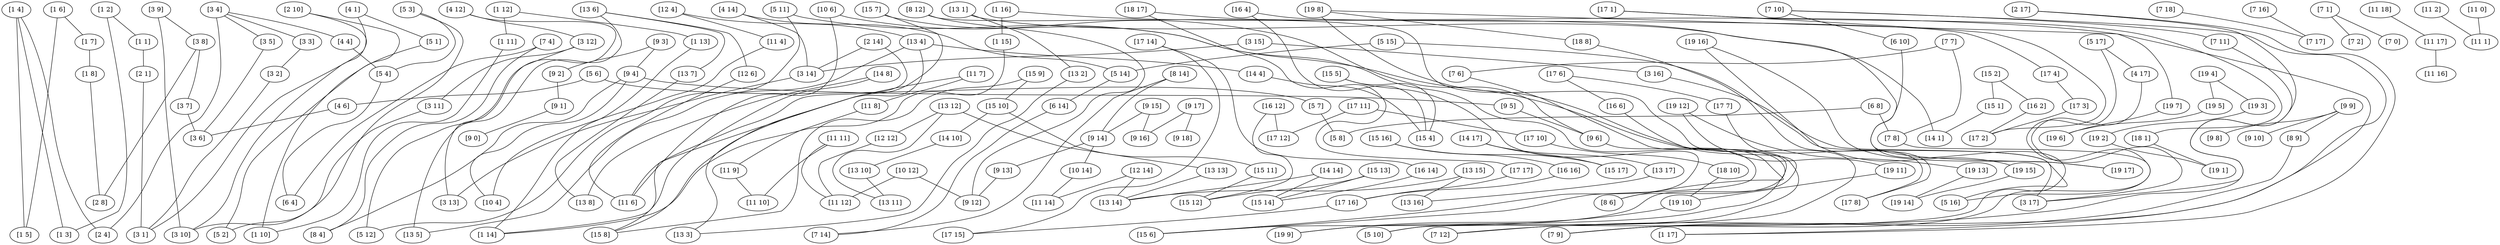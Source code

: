strict graph {


	"[1 12]" [ pos="12,19!",  weight=0 ];

	"[1 12]" -- "[1 11]" [  weight=0 ];

	"[1 12]" -- "[1 13]" [  weight=0 ];

	"[17 11]" [ pos="11,3!",  weight=0 ];

	"[17 11]" -- "[17 10]" [  weight=0 ];

	"[17 11]" -- "[17 12]" [  weight=0 ];

	"[3 4]" [ pos="4,17!",  weight=0 ];

	"[3 4]" -- "[3 3]" [  weight=0 ];

	"[3 4]" -- "[3 5]" [  weight=0 ];

	"[3 4]" -- "[4 4]" [  weight=0 ];

	"[3 4]" -- "[2 4]" [  weight=0 ];

	"[9 3]" [ pos="3,11!",  weight=0 ];

	"[9 3]" -- "[9 2]" [  weight=0 ];

	"[9 3]" -- "[9 4]" [  weight=0 ];

	"[17 10]" [ pos="10,3!",  weight=0 ];

	"[17 10]" -- "[17 11]" [  weight=0 ];

	"[17 10]" -- "[18 10]" [  weight=0 ];

	"[4 1]" [ pos="1,16!",  weight=0 ];

	"[4 1]" -- "[3 1]" [  weight=0 ];

	"[4 1]" -- "[5 1]" [  weight=0 ];

	"[4 4]" [ pos="4,16!",  weight=0 ];

	"[4 4]" -- "[3 4]" [  weight=0 ];

	"[4 4]" -- "[5 4]" [  weight=0 ];

	"[5 6]" [ pos="6,15!",  weight=0 ];

	"[5 6]" -- "[4 6]" [  weight=0 ];

	"[5 6]" -- "[5 7]" [  weight=0 ];

	"[11 7]" [ pos="7,9!",  weight=0 ];

	"[11 7]" -- "[11 8]" [  weight=0 ];

	"[11 7]" -- "[11 6]" [  weight=0 ];

	"[18 17]" [ pos="17,2!",  weight=0 ];

	"[18 17]" -- "[19 17]" [  weight=0 ];

	"[18 17]" -- "[17 17]" [  weight=0 ];

	"[9 4]" [ pos="4,11!",  weight=0 ];

	"[9 4]" -- "[10 4]" [  weight=0 ];

	"[9 4]" -- "[8 4]" [  weight=0 ];

	"[9 4]" -- "[9 3]" [  weight=0 ];

	"[9 4]" -- "[9 5]" [  weight=0 ];

	"[5 15]" [ pos="15,15!",  weight=0 ];

	"[5 15]" -- "[5 16]" [  weight=0 ];

	"[5 15]" -- "[5 14]" [  weight=0 ];

	"[2 10]" [ pos="10,18!",  weight=0 ];

	"[2 10]" -- "[1 10]" [  weight=0 ];

	"[2 10]" -- "[3 10]" [  weight=0 ];

	"[16 12]" [ pos="12,4!",  weight=0 ];

	"[16 12]" -- "[17 12]" [  weight=0 ];

	"[16 12]" -- "[15 12]" [  weight=0 ];

	"[5 11]" [ pos="11,15!",  weight=0 ];

	"[5 11]" -- "[5 10]" [  weight=0 ];

	"[5 11]" -- "[5 12]" [  weight=0 ];

	"[19 8]" [ pos="8,1!",  weight=0 ];

	"[19 8]" -- "[18 8]" [  weight=0 ];

	"[19 8]" -- "[19 7]" [  weight=0 ];

	"[19 8]" -- "[19 9]" [  weight=0 ];

	"[13 6]" [ pos="6,7!",  weight=0 ];

	"[13 6]" -- "[13 7]" [  weight=0 ];

	"[13 6]" -- "[12 6]" [  weight=0 ];

	"[13 6]" -- "[13 5]" [  weight=0 ];

	"[7 7]" [ pos="7,13!",  weight=0 ];

	"[7 7]" -- "[7 6]" [  weight=0 ];

	"[7 7]" -- "[7 8]" [  weight=0 ];

	"[19 12]" [ pos="12,1!",  weight=0 ];

	"[19 12]" -- "[19 11]" [  weight=0 ];

	"[19 12]" -- "[19 13]" [  weight=0 ];

	"[19 11]" [ pos="11,1!",  weight=0 ];

	"[19 11]" -- "[19 10]" [  weight=0 ];

	"[19 11]" -- "[19 12]" [  weight=0 ];

	"[7 18]" [ pos="18,13!",  weight=0 ];

	"[7 18]" -- "[7 17]" [  weight=0 ];

	"[1 6]" [ pos="6,19!",  weight=0 ];

	"[1 6]" -- "[1 7]" [  weight=0 ];

	"[1 6]" -- "[1 5]" [  weight=0 ];

	"[1 4]" [ pos="4,19!",  weight=0 ];

	"[1 4]" -- "[1 3]" [  weight=0 ];

	"[1 4]" -- "[1 5]" [  weight=0 ];

	"[1 4]" -- "[2 4]" [  weight=0 ];

	"[3 9]" [ pos="9,17!",  weight=0 ];

	"[3 9]" -- "[3 8]" [  weight=0 ];

	"[3 9]" -- "[3 10]" [  weight=0 ];

	"[7 1]" [ pos="1,13!",  weight=0 ];

	"[7 1]" -- "[7 2]" [  weight=0 ];

	"[7 1]" -- "[7 0]" [  weight=0 ];

	"[19 4]" [ pos="4,1!",  weight=0 ];

	"[19 4]" -- "[19 3]" [  weight=0 ];

	"[19 4]" -- "[19 5]" [  weight=0 ];

	"[19 16]" [ pos="16,1!",  weight=0 ];

	"[19 16]" -- "[19 17]" [  weight=0 ];

	"[19 16]" -- "[19 15]" [  weight=0 ];

	"[9 15]" [ pos="15,11!",  weight=0 ];

	"[9 15]" -- "[9 14]" [  weight=0 ];

	"[9 15]" -- "[9 16]" [  weight=0 ];

	"[15 2]" [ pos="2,5!",  weight=0 ];

	"[15 2]" -- "[15 1]" [  weight=0 ];

	"[15 2]" -- "[16 2]" [  weight=0 ];

	"[7 10]" [ pos="10,13!",  weight=0 ];

	"[7 10]" -- "[6 10]" [  weight=0 ];

	"[7 10]" -- "[7 9]" [  weight=0 ];

	"[7 10]" -- "[7 11]" [  weight=0 ];

	"[4 14]" [ pos="14,16!",  weight=0 ];

	"[4 14]" -- "[3 14]" [  weight=0 ];

	"[4 14]" -- "[5 14]" [  weight=0 ];

	"[2 4]" [ pos="4,18!",  weight=0 ];

	"[2 4]" -- "[1 4]" [  weight=0 ];

	"[2 4]" -- "[3 4]" [  weight=0 ];

	"[8 14]" [ pos="14,12!",  weight=0 ];

	"[8 14]" -- "[7 14]" [  weight=0 ];

	"[8 14]" -- "[9 14]" [  weight=0 ];

	"[14 17]" [ pos="17,6!",  weight=0 ];

	"[14 17]" -- "[13 17]" [  weight=0 ];

	"[14 17]" -- "[15 17]" [  weight=0 ];

	"[1 16]" [ pos="16,19!",  weight=0 ];

	"[1 16]" -- "[1 17]" [  weight=0 ];

	"[1 16]" -- "[1 15]" [  weight=0 ];

	"[19 15]" [ pos="15,1!",  weight=0 ];

	"[19 15]" -- "[19 14]" [  weight=0 ];

	"[19 15]" -- "[19 16]" [  weight=0 ];

	"[2 14]" [ pos="14,18!",  weight=0 ];

	"[2 14]" -- "[1 14]" [  weight=0 ];

	"[2 14]" -- "[3 14]" [  weight=0 ];

	"[5 17]" [ pos="17,15!",  weight=0 ];

	"[5 17]" -- "[5 16]" [  weight=0 ];

	"[5 17]" -- "[4 17]" [  weight=0 ];

	"[11 8]" [ pos="8,9!",  weight=0 ];

	"[11 8]" -- "[11 7]" [  weight=0 ];

	"[11 8]" -- "[11 9]" [  weight=0 ];

	"[7 0]" [ pos="0,13!",  weight=0 ];

	"[7 0]" -- "[7 1]" [  weight=0 ];

	"[17 17]" [ pos="17,3!",  weight=0 ];

	"[17 17]" -- "[17 16]" [  weight=0 ];

	"[17 17]" -- "[18 17]" [  weight=0 ];

	"[19 13]" [ pos="13,1!",  weight=0 ];

	"[19 13]" -- "[19 12]" [  weight=0 ];

	"[19 13]" -- "[19 14]" [  weight=0 ];

	"[9 17]" [ pos="17,11!",  weight=0 ];

	"[9 17]" -- "[9 16]" [  weight=0 ];

	"[9 17]" -- "[9 18]" [  weight=0 ];

	"[1 11]" [ pos="11,19!",  weight=0 ];

	"[1 11]" -- "[1 10]" [  weight=0 ];

	"[1 11]" -- "[1 12]" [  weight=0 ];

	"[7 2]" [ pos="2,13!",  weight=0 ];

	"[7 2]" -- "[7 1]" [  weight=0 ];

	"[9 9]" [ pos="9,11!",  weight=0 ];

	"[9 9]" -- "[9 8]" [  weight=0 ];

	"[9 9]" -- "[9 10]" [  weight=0 ];

	"[9 9]" -- "[8 9]" [  weight=0 ];

	"[12 4]" [ pos="4,8!",  weight=0 ];

	"[12 4]" -- "[13 4]" [  weight=0 ];

	"[12 4]" -- "[11 4]" [  weight=0 ];

	"[19 3]" [ pos="3,1!",  weight=0 ];

	"[19 3]" -- "[19 2]" [  weight=0 ];

	"[19 3]" -- "[19 4]" [  weight=0 ];

	"[19 7]" [ pos="7,1!",  weight=0 ];

	"[19 7]" -- "[19 6]" [  weight=0 ];

	"[19 7]" -- "[19 8]" [  weight=0 ];

	"[3 3]" [ pos="3,17!",  weight=0 ];

	"[3 3]" -- "[3 2]" [  weight=0 ];

	"[3 3]" -- "[3 4]" [  weight=0 ];

	"[13 12]" [ pos="12,7!",  weight=0 ];

	"[13 12]" -- "[12 12]" [  weight=0 ];

	"[13 12]" -- "[13 11]" [  weight=0 ];

	"[13 12]" -- "[13 13]" [  weight=0 ];

	"[15 9]" [ pos="9,5!",  weight=0 ];

	"[15 9]" -- "[15 10]" [  weight=0 ];

	"[15 9]" -- "[15 8]" [  weight=0 ];

	"[9 18]" [ pos="18,11!",  weight=0 ];

	"[9 18]" -- "[9 17]" [  weight=0 ];

	"[19 5]" [ pos="5,1!",  weight=0 ];

	"[19 5]" -- "[19 6]" [  weight=0 ];

	"[19 5]" -- "[19 4]" [  weight=0 ];

	"[9 14]" [ pos="14,11!",  weight=0 ];

	"[9 14]" -- "[9 15]" [  weight=0 ];

	"[9 14]" -- "[10 14]" [  weight=0 ];

	"[9 14]" -- "[8 14]" [  weight=0 ];

	"[9 14]" -- "[9 13]" [  weight=0 ];

	"[11 11]" [ pos="11,9!",  weight=0 ];

	"[11 11]" -- "[11 10]" [  weight=0 ];

	"[11 11]" -- "[11 12]" [  weight=0 ];

	"[1 10]" [ pos="10,19!",  weight=0 ];

	"[1 10]" -- "[1 11]" [  weight=0 ];

	"[1 10]" -- "[2 10]" [  weight=0 ];

	"[17 1]" [ pos="1,3!",  weight=0 ];

	"[17 1]" -- "[17 2]" [  weight=0 ];

	"[17 1]" -- "[18 1]" [  weight=0 ];

	"[9 8]" [ pos="8,11!",  weight=0 ];

	"[9 8]" -- "[9 9]" [  weight=0 ];

	"[12 12]" [ pos="12,8!",  weight=0 ];

	"[12 12]" -- "[11 12]" [  weight=0 ];

	"[12 12]" -- "[13 12]" [  weight=0 ];

	"[9 2]" [ pos="2,11!",  weight=0 ];

	"[9 2]" -- "[9 1]" [  weight=0 ];

	"[9 2]" -- "[9 3]" [  weight=0 ];

	"[17 14]" [ pos="14,3!",  weight=0 ];

	"[17 14]" -- "[17 15]" [  weight=0 ];

	"[17 14]" -- "[16 14]" [  weight=0 ];

	"[7 16]" [ pos="16,13!",  weight=0 ];

	"[7 16]" -- "[7 17]" [  weight=0 ];

	"[9 5]" [ pos="5,11!",  weight=0 ];

	"[9 5]" -- "[9 4]" [  weight=0 ];

	"[9 5]" -- "[9 6]" [  weight=0 ];

	"[5 3]" [ pos="3,15!",  weight=0 ];

	"[5 3]" -- "[5 2]" [  weight=0 ];

	"[5 3]" -- "[5 4]" [  weight=0 ];

	"[13 17]" [ pos="17,7!",  weight=0 ];

	"[13 17]" -- "[14 17]" [  weight=0 ];

	"[13 17]" -- "[13 16]" [  weight=0 ];

	"[1 2]" [ pos="2,19!",  weight=0 ];

	"[1 2]" -- "[1 1]" [  weight=0 ];

	"[1 2]" -- "[1 3]" [  weight=0 ];

	"[19 2]" [ pos="2,1!",  weight=0 ];

	"[19 2]" -- "[19 1]" [  weight=0 ];

	"[19 2]" -- "[19 3]" [  weight=0 ];

	"[12 14]" [ pos="14,8!",  weight=0 ];

	"[12 14]" -- "[13 14]" [  weight=0 ];

	"[12 14]" -- "[11 14]" [  weight=0 ];

	"[17 6]" [ pos="6,3!",  weight=0 ];

	"[17 6]" -- "[16 6]" [  weight=0 ];

	"[17 6]" -- "[17 7]" [  weight=0 ];

	"[9 1]" [ pos="1,11!",  weight=0 ];

	"[9 1]" -- "[9 0]" [  weight=0 ];

	"[9 1]" -- "[9 2]" [  weight=0 ];

	"[11 4]" [ pos="4,9!",  weight=0 ];

	"[11 4]" -- "[10 4]" [  weight=0 ];

	"[11 4]" -- "[12 4]" [  weight=0 ];

	"[18 8]" [ pos="8,2!",  weight=0 ];

	"[18 8]" -- "[17 8]" [  weight=0 ];

	"[18 8]" -- "[19 8]" [  weight=0 ];

	"[5 7]" [ pos="7,15!",  weight=0 ];

	"[5 7]" -- "[5 6]" [  weight=0 ];

	"[5 7]" -- "[5 8]" [  weight=0 ];

	"[18 10]" [ pos="10,2!",  weight=0 ];

	"[18 10]" -- "[19 10]" [  weight=0 ];

	"[18 10]" -- "[17 10]" [  weight=0 ];

	"[15 10]" [ pos="10,5!",  weight=0 ];

	"[15 10]" -- "[14 10]" [  weight=0 ];

	"[15 10]" -- "[15 9]" [  weight=0 ];

	"[15 10]" -- "[15 11]" [  weight=0 ];

	"[15 16]" [ pos="16,5!",  weight=0 ];

	"[15 16]" -- "[15 17]" [  weight=0 ];

	"[15 16]" -- "[16 16]" [  weight=0 ];

	"[12 6]" [ pos="6,8!",  weight=0 ];

	"[12 6]" -- "[13 6]" [  weight=0 ];

	"[12 6]" -- "[11 6]" [  weight=0 ];

	"[14 14]" [ pos="14,6!",  weight=0 ];

	"[14 14]" -- "[15 14]" [  weight=0 ];

	"[14 14]" -- "[13 14]" [  weight=0 ];

	"[19 10]" [ pos="10,1!",  weight=0 ];

	"[19 10]" -- "[18 10]" [  weight=0 ];

	"[19 10]" -- "[19 9]" [  weight=0 ];

	"[19 10]" -- "[19 11]" [  weight=0 ];

	"[8 9]" [ pos="9,12!",  weight=0 ];

	"[8 9]" -- "[7 9]" [  weight=0 ];

	"[8 9]" -- "[9 9]" [  weight=0 ];

	"[7 11]" [ pos="11,13!",  weight=0 ];

	"[7 11]" -- "[7 10]" [  weight=0 ];

	"[7 11]" -- "[7 12]" [  weight=0 ];

	"[13 4]" [ pos="4,7!",  weight=0 ];

	"[13 4]" -- "[13 3]" [  weight=0 ];

	"[13 4]" -- "[13 5]" [  weight=0 ];

	"[13 4]" -- "[14 4]" [  weight=0 ];

	"[13 4]" -- "[12 4]" [  weight=0 ];

	"[14 10]" [ pos="10,6!",  weight=0 ];

	"[14 10]" -- "[13 10]" [  weight=0 ];

	"[14 10]" -- "[15 10]" [  weight=0 ];

	"[11 18]" [ pos="18,9!",  weight=0 ];

	"[11 18]" -- "[11 17]" [  weight=0 ];

	"[11 2]" [ pos="2,9!",  weight=0 ];

	"[11 2]" -- "[11 1]" [  weight=0 ];

	"[10 12]" [ pos="12,10!",  weight=0 ];

	"[10 12]" -- "[9 12]" [  weight=0 ];

	"[10 12]" -- "[11 12]" [  weight=0 ];

	"[15 13]" [ pos="13,5!",  weight=0 ];

	"[15 13]" -- "[15 14]" [  weight=0 ];

	"[15 13]" -- "[15 12]" [  weight=0 ];

	"[13 5]" [ pos="5,7!",  weight=0 ];

	"[13 5]" -- "[13 4]" [  weight=0 ];

	"[13 5]" -- "[13 6]" [  weight=0 ];

	"[11 17]" [ pos="17,9!",  weight=0 ];

	"[11 17]" -- "[11 18]" [  weight=0 ];

	"[11 17]" -- "[11 16]" [  weight=0 ];

	"[16 2]" [ pos="2,4!",  weight=0 ];

	"[16 2]" -- "[15 2]" [  weight=0 ];

	"[16 2]" -- "[17 2]" [  weight=0 ];

	"[1 1]" [ pos="1,19!",  weight=0 ];

	"[1 1]" -- "[2 1]" [  weight=0 ];

	"[1 1]" -- "[1 2]" [  weight=0 ];

	"[18 1]" [ pos="1,2!",  weight=0 ];

	"[18 1]" -- "[19 1]" [  weight=0 ];

	"[18 1]" -- "[17 1]" [  weight=0 ];

	"[1 13]" [ pos="13,19!",  weight=0 ];

	"[1 13]" -- "[1 12]" [  weight=0 ];

	"[1 13]" -- "[1 14]" [  weight=0 ];

	"[9 13]" [ pos="13,11!",  weight=0 ];

	"[9 13]" -- "[9 14]" [  weight=0 ];

	"[9 13]" -- "[9 12]" [  weight=0 ];

	"[1 7]" [ pos="7,19!",  weight=0 ];

	"[1 7]" -- "[1 8]" [  weight=0 ];

	"[1 7]" -- "[1 6]" [  weight=0 ];

	"[13 15]" [ pos="15,7!",  weight=0 ];

	"[13 15]" -- "[13 16]" [  weight=0 ];

	"[13 15]" -- "[13 14]" [  weight=0 ];

	"[11 9]" [ pos="9,9!",  weight=0 ];

	"[11 9]" -- "[11 10]" [  weight=0 ];

	"[11 9]" -- "[11 8]" [  weight=0 ];

	"[3 15]" [ pos="15,17!",  weight=0 ];

	"[3 15]" -- "[3 14]" [  weight=0 ];

	"[3 15]" -- "[3 16]" [  weight=0 ];

	"[10 14]" [ pos="14,10!",  weight=0 ];

	"[10 14]" -- "[9 14]" [  weight=0 ];

	"[10 14]" -- "[11 14]" [  weight=0 ];

	"[4 12]" [ pos="12,16!",  weight=0 ];

	"[4 12]" -- "[3 12]" [  weight=0 ];

	"[4 12]" -- "[5 12]" [  weight=0 ];

	"[19 6]" [ pos="6,1!",  weight=0 ];

	"[19 6]" -- "[19 5]" [  weight=0 ];

	"[19 6]" -- "[19 7]" [  weight=0 ];

	"[19 14]" [ pos="14,1!",  weight=0 ];

	"[19 14]" -- "[19 13]" [  weight=0 ];

	"[19 14]" -- "[19 15]" [  weight=0 ];

	"[13 13]" [ pos="13,7!",  weight=0 ];

	"[13 13]" -- "[13 14]" [  weight=0 ];

	"[13 13]" -- "[13 12]" [  weight=0 ];

	"[13 14]" [ pos="14,7!",  weight=0 ];

	"[13 14]" -- "[12 14]" [  weight=0 ];

	"[13 14]" -- "[13 13]" [  weight=0 ];

	"[13 14]" -- "[13 15]" [  weight=0 ];

	"[13 14]" -- "[14 14]" [  weight=0 ];

	"[2 1]" [ pos="1,18!",  weight=0 ];

	"[2 1]" -- "[3 1]" [  weight=0 ];

	"[2 1]" -- "[1 1]" [  weight=0 ];

	"[13 16]" [ pos="16,7!",  weight=0 ];

	"[13 16]" -- "[13 15]" [  weight=0 ];

	"[13 16]" -- "[13 17]" [  weight=0 ];

	"[10 6]" [ pos="6,10!",  weight=0 ];

	"[10 6]" -- "[11 6]" [  weight=0 ];

	"[10 6]" -- "[9 6]" [  weight=0 ];

	"[3 8]" [ pos="8,17!",  weight=0 ];

	"[3 8]" -- "[2 8]" [  weight=0 ];

	"[3 8]" -- "[3 7]" [  weight=0 ];

	"[3 8]" -- "[3 9]" [  weight=0 ];

	"[8 12]" [ pos="12,12!",  weight=0 ];

	"[8 12]" -- "[7 12]" [  weight=0 ];

	"[8 12]" -- "[9 12]" [  weight=0 ];

	"[16 14]" [ pos="14,4!",  weight=0 ];

	"[16 14]" -- "[15 14]" [  weight=0 ];

	"[16 14]" -- "[17 14]" [  weight=0 ];

	"[19 17]" [ pos="17,1!",  weight=0 ];

	"[19 17]" -- "[19 16]" [  weight=0 ];

	"[19 17]" -- "[18 17]" [  weight=0 ];

	"[3 14]" [ pos="14,17!",  weight=0 ];

	"[3 14]" -- "[2 14]" [  weight=0 ];

	"[3 14]" -- "[3 13]" [  weight=0 ];

	"[3 14]" -- "[3 15]" [  weight=0 ];

	"[3 14]" -- "[4 14]" [  weight=0 ];

	"[13 1]" [ pos="1,7!",  weight=0 ];

	"[13 1]" -- "[14 1]" [  weight=0 ];

	"[13 1]" -- "[13 2]" [  weight=0 ];

	"[15 1]" [ pos="1,5!",  weight=0 ];

	"[15 1]" -- "[14 1]" [  weight=0 ];

	"[15 1]" -- "[15 2]" [  weight=0 ];

	"[5 12]" [ pos="12,15!",  weight=0 ];

	"[5 12]" -- "[4 12]" [  weight=0 ];

	"[5 12]" -- "[5 11]" [  weight=0 ];

	"[5 1]" [ pos="1,15!",  weight=0 ];

	"[5 1]" -- "[4 1]" [  weight=0 ];

	"[5 1]" -- "[5 2]" [  weight=0 ];

	"[9 10]" [ pos="10,11!",  weight=0 ];

	"[9 10]" -- "[9 9]" [  weight=0 ];

	"[15 7]" [ pos="7,5!",  weight=0 ];

	"[15 7]" -- "[15 8]" [  weight=0 ];

	"[15 7]" -- "[15 6]" [  weight=0 ];

	"[16 16]" [ pos="16,4!",  weight=0 ];

	"[16 16]" -- "[15 16]" [  weight=0 ];

	"[16 16]" -- "[17 16]" [  weight=0 ];

	"[3 12]" [ pos="12,17!",  weight=0 ];

	"[3 12]" -- "[3 11]" [  weight=0 ];

	"[3 12]" -- "[3 13]" [  weight=0 ];

	"[3 12]" -- "[4 12]" [  weight=0 ];

	"[3 11]" [ pos="11,17!",  weight=0 ];

	"[3 11]" -- "[3 10]" [  weight=0 ];

	"[3 11]" -- "[3 12]" [  weight=0 ];

	"[15 11]" [ pos="11,5!",  weight=0 ];

	"[15 11]" -- "[15 10]" [  weight=0 ];

	"[15 11]" -- "[15 12]" [  weight=0 ];

	"[4 6]" [ pos="6,16!",  weight=0 ];

	"[4 6]" -- "[3 6]" [  weight=0 ];

	"[4 6]" -- "[5 6]" [  weight=0 ];

	"[16 4]" [ pos="4,4!",  weight=0 ];

	"[16 4]" -- "[15 4]" [  weight=0 ];

	"[16 4]" -- "[17 4]" [  weight=0 ];

	"[2 17]" [ pos="17,18!",  weight=0 ];

	"[2 17]" -- "[1 17]" [  weight=0 ];

	"[2 17]" -- "[3 17]" [  weight=0 ];

	"[6 8]" [ pos="8,14!",  weight=0 ];

	"[6 8]" -- "[5 8]" [  weight=0 ];

	"[6 8]" -- "[7 8]" [  weight=0 ];

	"[5 14]" [ pos="14,15!",  weight=0 ];

	"[5 14]" -- "[4 14]" [  weight=0 ];

	"[5 14]" -- "[5 15]" [  weight=0 ];

	"[5 14]" -- "[6 14]" [  weight=0 ];

	"[13 2]" [ pos="2,7!",  weight=0 ];

	"[13 2]" -- "[13 1]" [  weight=0 ];

	"[13 2]" -- "[13 3]" [  weight=0 ];

	"[5 4]" [ pos="4,15!",  weight=0 ];

	"[5 4]" -- "[4 4]" [  weight=0 ];

	"[5 4]" -- "[5 3]" [  weight=0 ];

	"[5 4]" -- "[6 4]" [  weight=0 ];

	"[11 6]" [ pos="6,9!",  weight=0 ];

	"[11 6]" -- "[10 6]" [  weight=0 ];

	"[11 6]" -- "[11 7]" [  weight=0 ];

	"[11 6]" -- "[12 6]" [  weight=0 ];

	"[1 17]" [ pos="17,19!",  weight=0 ];

	"[1 17]" -- "[1 16]" [  weight=0 ];

	"[1 17]" -- "[2 17]" [  weight=0 ];

	"[14 4]" [ pos="4,6!",  weight=0 ];

	"[14 4]" -- "[13 4]" [  weight=0 ];

	"[14 4]" -- "[15 4]" [  weight=0 ];

	"[14 8]" [ pos="8,6!",  weight=0 ];

	"[14 8]" -- "[13 8]" [  weight=0 ];

	"[14 8]" -- "[15 8]" [  weight=0 ];

	"[3 16]" [ pos="16,17!",  weight=0 ];

	"[3 16]" -- "[3 15]" [  weight=0 ];

	"[3 16]" -- "[3 17]" [  weight=0 ];

	"[4 17]" [ pos="17,16!",  weight=0 ];

	"[4 17]" -- "[3 17]" [  weight=0 ];

	"[4 17]" -- "[5 17]" [  weight=0 ];

	"[7 8]" [ pos="8,13!",  weight=0 ];

	"[7 8]" -- "[6 8]" [  weight=0 ];

	"[7 8]" -- "[7 7]" [  weight=0 ];

	"[7 8]" -- "[7 9]" [  weight=0 ];

	"[7 9]" [ pos="9,13!",  weight=0 ];

	"[7 9]" -- "[8 9]" [  weight=0 ];

	"[7 9]" -- "[7 8]" [  weight=0 ];

	"[7 9]" -- "[7 10]" [  weight=0 ];

	"[15 14]" [ pos="14,5!",  weight=0 ];

	"[15 14]" -- "[14 14]" [  weight=0 ];

	"[15 14]" -- "[15 13]" [  weight=0 ];

	"[15 14]" -- "[16 14]" [  weight=0 ];

	"[13 7]" [ pos="7,7!",  weight=0 ];

	"[13 7]" -- "[13 6]" [  weight=0 ];

	"[13 7]" -- "[13 8]" [  weight=0 ];

	"[1 8]" [ pos="8,19!",  weight=0 ];

	"[1 8]" -- "[1 7]" [  weight=0 ];

	"[1 8]" -- "[2 8]" [  weight=0 ];

	"[11 16]" [ pos="16,9!",  weight=0 ];

	"[11 16]" -- "[11 17]" [  weight=0 ];

	"[7 17]" [ pos="17,13!",  weight=0 ];

	"[7 17]" -- "[7 18]" [  weight=0 ];

	"[7 17]" -- "[7 16]" [  weight=0 ];

	"[15 8]" [ pos="8,5!",  weight=0 ];

	"[15 8]" -- "[14 8]" [  weight=0 ];

	"[15 8]" -- "[15 7]" [  weight=0 ];

	"[15 8]" -- "[15 9]" [  weight=0 ];

	"[3 2]" [ pos="2,17!",  weight=0 ];

	"[3 2]" -- "[3 3]" [  weight=0 ];

	"[3 2]" -- "[3 1]" [  weight=0 ];

	"[15 5]" [ pos="5,5!",  weight=0 ];

	"[15 5]" -- "[15 6]" [  weight=0 ];

	"[15 5]" -- "[15 4]" [  weight=0 ];

	"[3 10]" [ pos="10,17!",  weight=0 ];

	"[3 10]" -- "[2 10]" [  weight=0 ];

	"[3 10]" -- "[3 9]" [  weight=0 ];

	"[3 10]" -- "[3 11]" [  weight=0 ];

	"[7 4]" [ pos="4,13!",  weight=0 ];

	"[7 4]" -- "[6 4]" [  weight=0 ];

	"[7 4]" -- "[8 4]" [  weight=0 ];

	"[17 7]" [ pos="7,3!",  weight=0 ];

	"[17 7]" -- "[17 6]" [  weight=0 ];

	"[17 7]" -- "[17 8]" [  weight=0 ];

	"[9 16]" [ pos="16,11!",  weight=0 ];

	"[9 16]" -- "[9 17]" [  weight=0 ];

	"[9 16]" -- "[9 15]" [  weight=0 ];

	"[13 10]" [ pos="10,7!",  weight=0 ];

	"[13 10]" -- "[13 11]" [  weight=0 ];

	"[13 10]" -- "[14 10]" [  weight=0 ];

	"[2 8]" [ pos="8,18!",  weight=0 ];

	"[2 8]" -- "[1 8]" [  weight=0 ];

	"[2 8]" -- "[3 8]" [  weight=0 ];

	"[14 1]" [ pos="1,6!",  weight=0 ];

	"[14 1]" -- "[13 1]" [  weight=0 ];

	"[14 1]" -- "[15 1]" [  weight=0 ];

	"[17 4]" [ pos="4,3!",  weight=0 ];

	"[17 4]" -- "[16 4]" [  weight=0 ];

	"[17 4]" -- "[17 3]" [  weight=0 ];

	"[11 0]" [ pos="0,9!",  weight=0 ];

	"[11 0]" -- "[11 1]" [  weight=0 ];

	"[9 6]" [ pos="6,11!",  weight=0 ];

	"[9 6]" -- "[8 6]" [  weight=0 ];

	"[9 6]" -- "[9 5]" [  weight=0 ];

	"[9 6]" -- "[10 6]" [  weight=0 ];

	"[6 14]" [ pos="14,14!",  weight=0 ];

	"[6 14]" -- "[5 14]" [  weight=0 ];

	"[6 14]" -- "[7 14]" [  weight=0 ];

	"[8 4]" [ pos="4,12!",  weight=0 ];

	"[8 4]" -- "[7 4]" [  weight=0 ];

	"[8 4]" -- "[9 4]" [  weight=0 ];

	"[17 16]" [ pos="16,3!",  weight=0 ];

	"[17 16]" -- "[17 17]" [  weight=0 ];

	"[17 16]" -- "[16 16]" [  weight=0 ];

	"[17 16]" -- "[17 15]" [  weight=0 ];

	"[13 8]" [ pos="8,7!",  weight=0 ];

	"[13 8]" -- "[14 8]" [  weight=0 ];

	"[13 8]" -- "[13 7]" [  weight=0 ];

	"[3 13]" [ pos="13,17!",  weight=0 ];

	"[3 13]" -- "[3 14]" [  weight=0 ];

	"[3 13]" -- "[3 12]" [  weight=0 ];

	"[6 10]" [ pos="10,14!",  weight=0 ];

	"[6 10]" -- "[5 10]" [  weight=0 ];

	"[6 10]" -- "[7 10]" [  weight=0 ];

	"[9 12]" [ pos="12,11!",  weight=0 ];

	"[9 12]" -- "[8 12]" [  weight=0 ];

	"[9 12]" -- "[9 13]" [  weight=0 ];

	"[9 12]" -- "[10 12]" [  weight=0 ];

	"[7 6]" [ pos="6,13!",  weight=0 ];

	"[7 6]" -- "[7 7]" [  weight=0 ];

	"[7 6]" -- "[8 6]" [  weight=0 ];

	"[1 3]" [ pos="3,19!",  weight=0 ];

	"[1 3]" -- "[1 2]" [  weight=0 ];

	"[1 3]" -- "[1 4]" [  weight=0 ];

	"[13 11]" [ pos="11,7!",  weight=0 ];

	"[13 11]" -- "[13 10]" [  weight=0 ];

	"[13 11]" -- "[13 12]" [  weight=0 ];

	"[11 1]" [ pos="1,9!",  weight=0 ];

	"[11 1]" -- "[11 0]" [  weight=0 ];

	"[11 1]" -- "[11 2]" [  weight=0 ];

	"[3 7]" [ pos="7,17!",  weight=0 ];

	"[3 7]" -- "[3 6]" [  weight=0 ];

	"[3 7]" -- "[3 8]" [  weight=0 ];

	"[3 5]" [ pos="5,17!",  weight=0 ];

	"[3 5]" -- "[3 4]" [  weight=0 ];

	"[3 5]" -- "[3 6]" [  weight=0 ];

	"[6 4]" [ pos="4,14!",  weight=0 ];

	"[6 4]" -- "[5 4]" [  weight=0 ];

	"[6 4]" -- "[7 4]" [  weight=0 ];

	"[9 0]" [ pos="0,11!",  weight=0 ];

	"[9 0]" -- "[9 1]" [  weight=0 ];

	"[10 4]" [ pos="4,10!",  weight=0 ];

	"[10 4]" -- "[9 4]" [  weight=0 ];

	"[10 4]" -- "[11 4]" [  weight=0 ];

	"[15 4]" [ pos="4,5!",  weight=0 ];

	"[15 4]" -- "[14 4]" [  weight=0 ];

	"[15 4]" -- "[15 5]" [  weight=0 ];

	"[15 4]" -- "[16 4]" [  weight=0 ];

	"[15 17]" [ pos="17,5!",  weight=0 ];

	"[15 17]" -- "[14 17]" [  weight=0 ];

	"[15 17]" -- "[15 16]" [  weight=0 ];

	"[1 15]" [ pos="15,19!",  weight=0 ];

	"[1 15]" -- "[1 16]" [  weight=0 ];

	"[1 15]" -- "[1 14]" [  weight=0 ];

	"[17 15]" [ pos="15,3!",  weight=0 ];

	"[17 15]" -- "[17 14]" [  weight=0 ];

	"[17 15]" -- "[17 16]" [  weight=0 ];

	"[17 8]" [ pos="8,3!",  weight=0 ];

	"[17 8]" -- "[17 7]" [  weight=0 ];

	"[17 8]" -- "[18 8]" [  weight=0 ];

	"[16 6]" [ pos="6,4!",  weight=0 ];

	"[16 6]" -- "[15 6]" [  weight=0 ];

	"[16 6]" -- "[17 6]" [  weight=0 ];

	"[1 5]" [ pos="5,19!",  weight=0 ];

	"[1 5]" -- "[1 4]" [  weight=0 ];

	"[1 5]" -- "[1 6]" [  weight=0 ];

	"[5 16]" [ pos="16,15!",  weight=0 ];

	"[5 16]" -- "[5 15]" [  weight=0 ];

	"[5 16]" -- "[5 17]" [  weight=0 ];

	"[5 10]" [ pos="10,15!",  weight=0 ];

	"[5 10]" -- "[5 11]" [  weight=0 ];

	"[5 10]" -- "[6 10]" [  weight=0 ];

	"[11 12]" [ pos="12,9!",  weight=0 ];

	"[11 12]" -- "[10 12]" [  weight=0 ];

	"[11 12]" -- "[11 11]" [  weight=0 ];

	"[11 12]" -- "[12 12]" [  weight=0 ];

	"[1 14]" [ pos="14,19!",  weight=0 ];

	"[1 14]" -- "[1 13]" [  weight=0 ];

	"[1 14]" -- "[1 15]" [  weight=0 ];

	"[1 14]" -- "[2 14]" [  weight=0 ];

	"[11 10]" [ pos="10,9!",  weight=0 ];

	"[11 10]" -- "[11 9]" [  weight=0 ];

	"[11 10]" -- "[11 11]" [  weight=0 ];

	"[15 12]" [ pos="12,5!",  weight=0 ];

	"[15 12]" -- "[16 12]" [  weight=0 ];

	"[15 12]" -- "[15 11]" [  weight=0 ];

	"[15 12]" -- "[15 13]" [  weight=0 ];

	"[15 6]" [ pos="6,5!",  weight=0 ];

	"[15 6]" -- "[15 5]" [  weight=0 ];

	"[15 6]" -- "[15 7]" [  weight=0 ];

	"[15 6]" -- "[16 6]" [  weight=0 ];

	"[5 2]" [ pos="2,15!",  weight=0 ];

	"[5 2]" -- "[5 1]" [  weight=0 ];

	"[5 2]" -- "[5 3]" [  weight=0 ];

	"[3 1]" [ pos="1,17!",  weight=0 ];

	"[3 1]" -- "[3 2]" [  weight=0 ];

	"[3 1]" -- "[4 1]" [  weight=0 ];

	"[3 1]" -- "[2 1]" [  weight=0 ];

	"[11 14]" [ pos="14,9!",  weight=0 ];

	"[11 14]" -- "[10 14]" [  weight=0 ];

	"[11 14]" -- "[12 14]" [  weight=0 ];

	"[3 17]" [ pos="17,17!",  weight=0 ];

	"[3 17]" -- "[4 17]" [  weight=0 ];

	"[3 17]" -- "[2 17]" [  weight=0 ];

	"[3 17]" -- "[3 16]" [  weight=0 ];

	"[17 3]" [ pos="3,3!",  weight=0 ];

	"[17 3]" -- "[17 2]" [  weight=0 ];

	"[17 3]" -- "[17 4]" [  weight=0 ];

	"[17 12]" [ pos="12,3!",  weight=0 ];

	"[17 12]" -- "[16 12]" [  weight=0 ];

	"[17 12]" -- "[17 11]" [  weight=0 ];

	"[7 14]" [ pos="14,13!",  weight=0 ];

	"[7 14]" -- "[6 14]" [  weight=0 ];

	"[7 14]" -- "[8 14]" [  weight=0 ];

	"[13 3]" [ pos="3,7!",  weight=0 ];

	"[13 3]" -- "[13 4]" [  weight=0 ];

	"[13 3]" -- "[13 2]" [  weight=0 ];

	"[19 9]" [ pos="9,1!",  weight=0 ];

	"[19 9]" -- "[19 8]" [  weight=0 ];

	"[19 9]" -- "[19 10]" [  weight=0 ];

	"[5 8]" [ pos="8,15!",  weight=0 ];

	"[5 8]" -- "[5 7]" [  weight=0 ];

	"[5 8]" -- "[6 8]" [  weight=0 ];

	"[17 2]" [ pos="2,3!",  weight=0 ];

	"[17 2]" -- "[17 1]" [  weight=0 ];

	"[17 2]" -- "[17 3]" [  weight=0 ];

	"[17 2]" -- "[16 2]" [  weight=0 ];

	"[3 6]" [ pos="6,17!",  weight=0 ];

	"[3 6]" -- "[3 7]" [  weight=0 ];

	"[3 6]" -- "[4 6]" [  weight=0 ];

	"[3 6]" -- "[3 5]" [  weight=0 ];

	"[19 1]" [ pos="1,1!",  weight=0 ];

	"[19 1]" -- "[19 2]" [  weight=0 ];

	"[19 1]" -- "[18 1]" [  weight=0 ];

	"[7 12]" [ pos="12,13!",  weight=0 ];

	"[7 12]" -- "[7 11]" [  weight=0 ];

	"[7 12]" -- "[8 12]" [  weight=0 ];

	"[8 6]" [ pos="6,12!",  weight=0 ];

	"[8 6]" -- "[7 6]" [  weight=0 ];

	"[8 6]" -- "[9 6]" [  weight=0 ];

}
